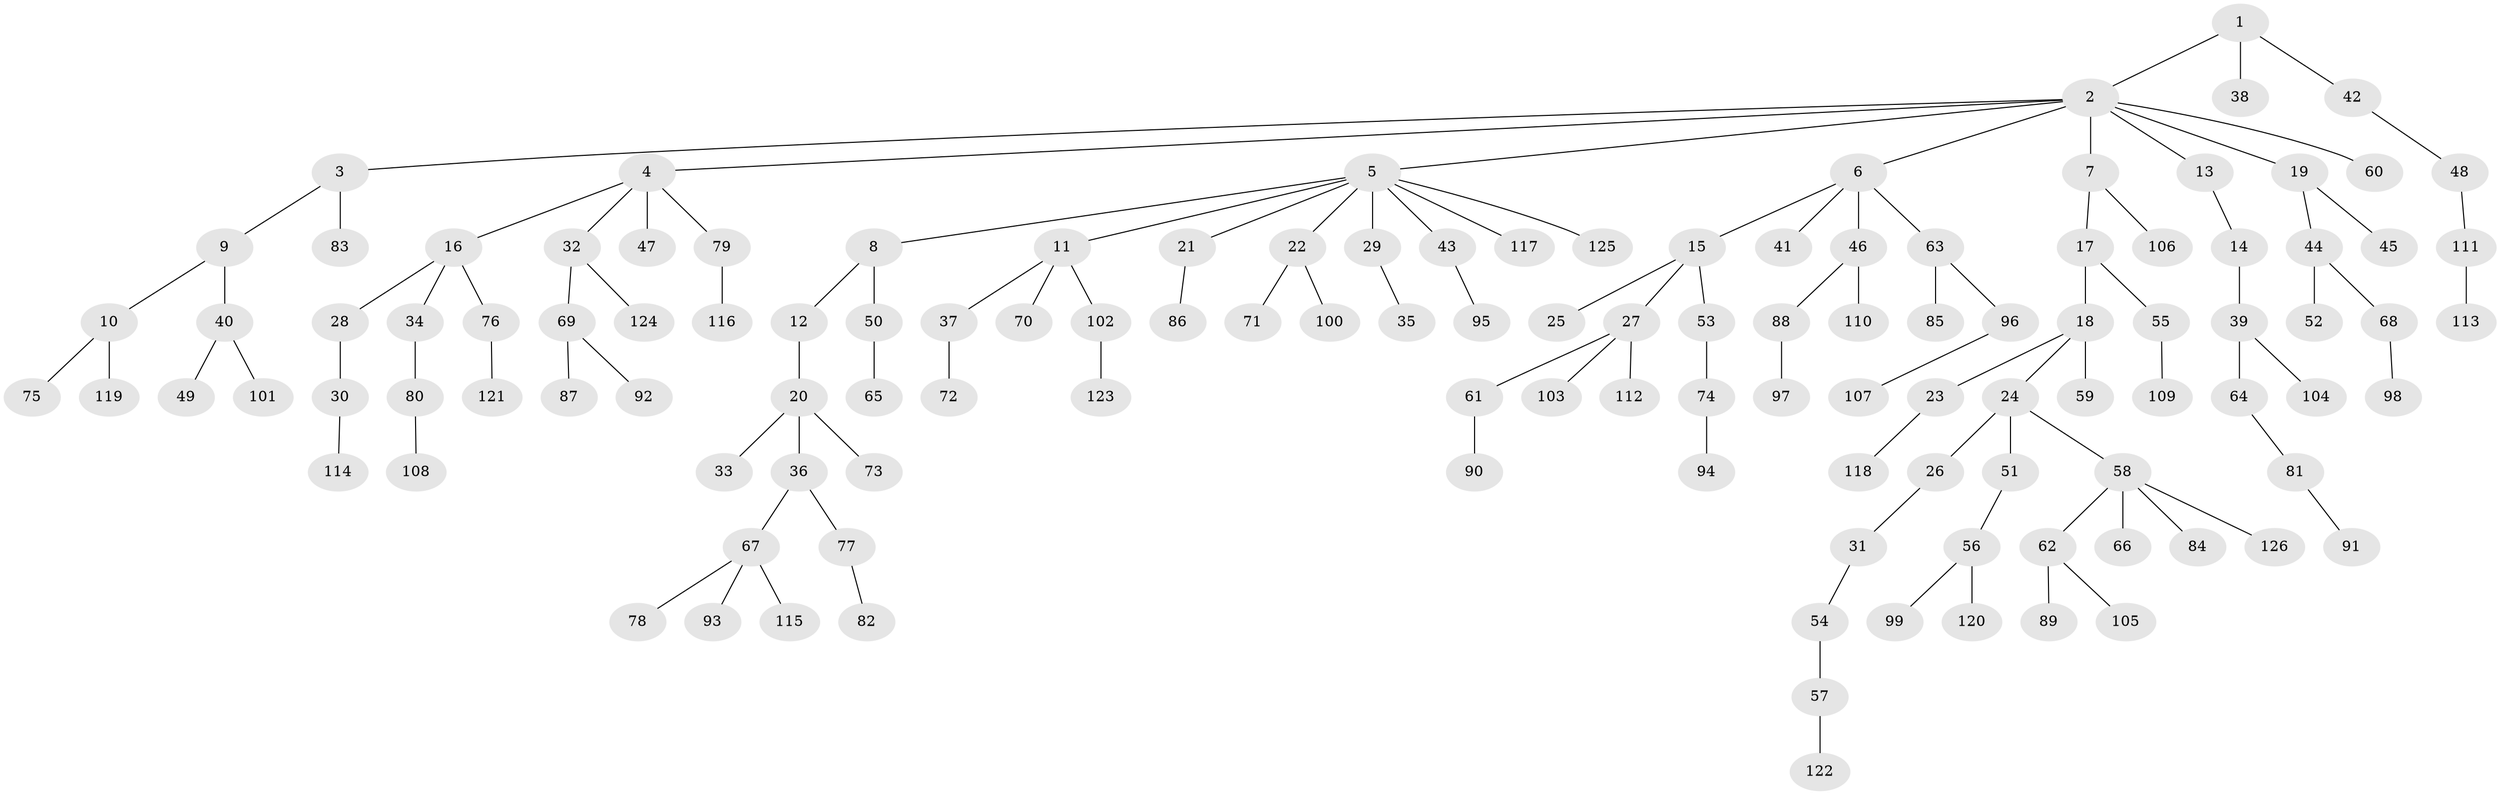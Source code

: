 // coarse degree distribution, {2: 0.2, 1: 0.72, 3: 0.06, 33: 0.02}
// Generated by graph-tools (version 1.1) at 2025/55/03/04/25 21:55:57]
// undirected, 126 vertices, 125 edges
graph export_dot {
graph [start="1"]
  node [color=gray90,style=filled];
  1;
  2;
  3;
  4;
  5;
  6;
  7;
  8;
  9;
  10;
  11;
  12;
  13;
  14;
  15;
  16;
  17;
  18;
  19;
  20;
  21;
  22;
  23;
  24;
  25;
  26;
  27;
  28;
  29;
  30;
  31;
  32;
  33;
  34;
  35;
  36;
  37;
  38;
  39;
  40;
  41;
  42;
  43;
  44;
  45;
  46;
  47;
  48;
  49;
  50;
  51;
  52;
  53;
  54;
  55;
  56;
  57;
  58;
  59;
  60;
  61;
  62;
  63;
  64;
  65;
  66;
  67;
  68;
  69;
  70;
  71;
  72;
  73;
  74;
  75;
  76;
  77;
  78;
  79;
  80;
  81;
  82;
  83;
  84;
  85;
  86;
  87;
  88;
  89;
  90;
  91;
  92;
  93;
  94;
  95;
  96;
  97;
  98;
  99;
  100;
  101;
  102;
  103;
  104;
  105;
  106;
  107;
  108;
  109;
  110;
  111;
  112;
  113;
  114;
  115;
  116;
  117;
  118;
  119;
  120;
  121;
  122;
  123;
  124;
  125;
  126;
  1 -- 2;
  1 -- 38;
  1 -- 42;
  2 -- 3;
  2 -- 4;
  2 -- 5;
  2 -- 6;
  2 -- 7;
  2 -- 13;
  2 -- 19;
  2 -- 60;
  3 -- 9;
  3 -- 83;
  4 -- 16;
  4 -- 32;
  4 -- 47;
  4 -- 79;
  5 -- 8;
  5 -- 11;
  5 -- 21;
  5 -- 22;
  5 -- 29;
  5 -- 43;
  5 -- 117;
  5 -- 125;
  6 -- 15;
  6 -- 41;
  6 -- 46;
  6 -- 63;
  7 -- 17;
  7 -- 106;
  8 -- 12;
  8 -- 50;
  9 -- 10;
  9 -- 40;
  10 -- 75;
  10 -- 119;
  11 -- 37;
  11 -- 70;
  11 -- 102;
  12 -- 20;
  13 -- 14;
  14 -- 39;
  15 -- 25;
  15 -- 27;
  15 -- 53;
  16 -- 28;
  16 -- 34;
  16 -- 76;
  17 -- 18;
  17 -- 55;
  18 -- 23;
  18 -- 24;
  18 -- 59;
  19 -- 44;
  19 -- 45;
  20 -- 33;
  20 -- 36;
  20 -- 73;
  21 -- 86;
  22 -- 71;
  22 -- 100;
  23 -- 118;
  24 -- 26;
  24 -- 51;
  24 -- 58;
  26 -- 31;
  27 -- 61;
  27 -- 103;
  27 -- 112;
  28 -- 30;
  29 -- 35;
  30 -- 114;
  31 -- 54;
  32 -- 69;
  32 -- 124;
  34 -- 80;
  36 -- 67;
  36 -- 77;
  37 -- 72;
  39 -- 64;
  39 -- 104;
  40 -- 49;
  40 -- 101;
  42 -- 48;
  43 -- 95;
  44 -- 52;
  44 -- 68;
  46 -- 88;
  46 -- 110;
  48 -- 111;
  50 -- 65;
  51 -- 56;
  53 -- 74;
  54 -- 57;
  55 -- 109;
  56 -- 99;
  56 -- 120;
  57 -- 122;
  58 -- 62;
  58 -- 66;
  58 -- 84;
  58 -- 126;
  61 -- 90;
  62 -- 89;
  62 -- 105;
  63 -- 85;
  63 -- 96;
  64 -- 81;
  67 -- 78;
  67 -- 93;
  67 -- 115;
  68 -- 98;
  69 -- 87;
  69 -- 92;
  74 -- 94;
  76 -- 121;
  77 -- 82;
  79 -- 116;
  80 -- 108;
  81 -- 91;
  88 -- 97;
  96 -- 107;
  102 -- 123;
  111 -- 113;
}
